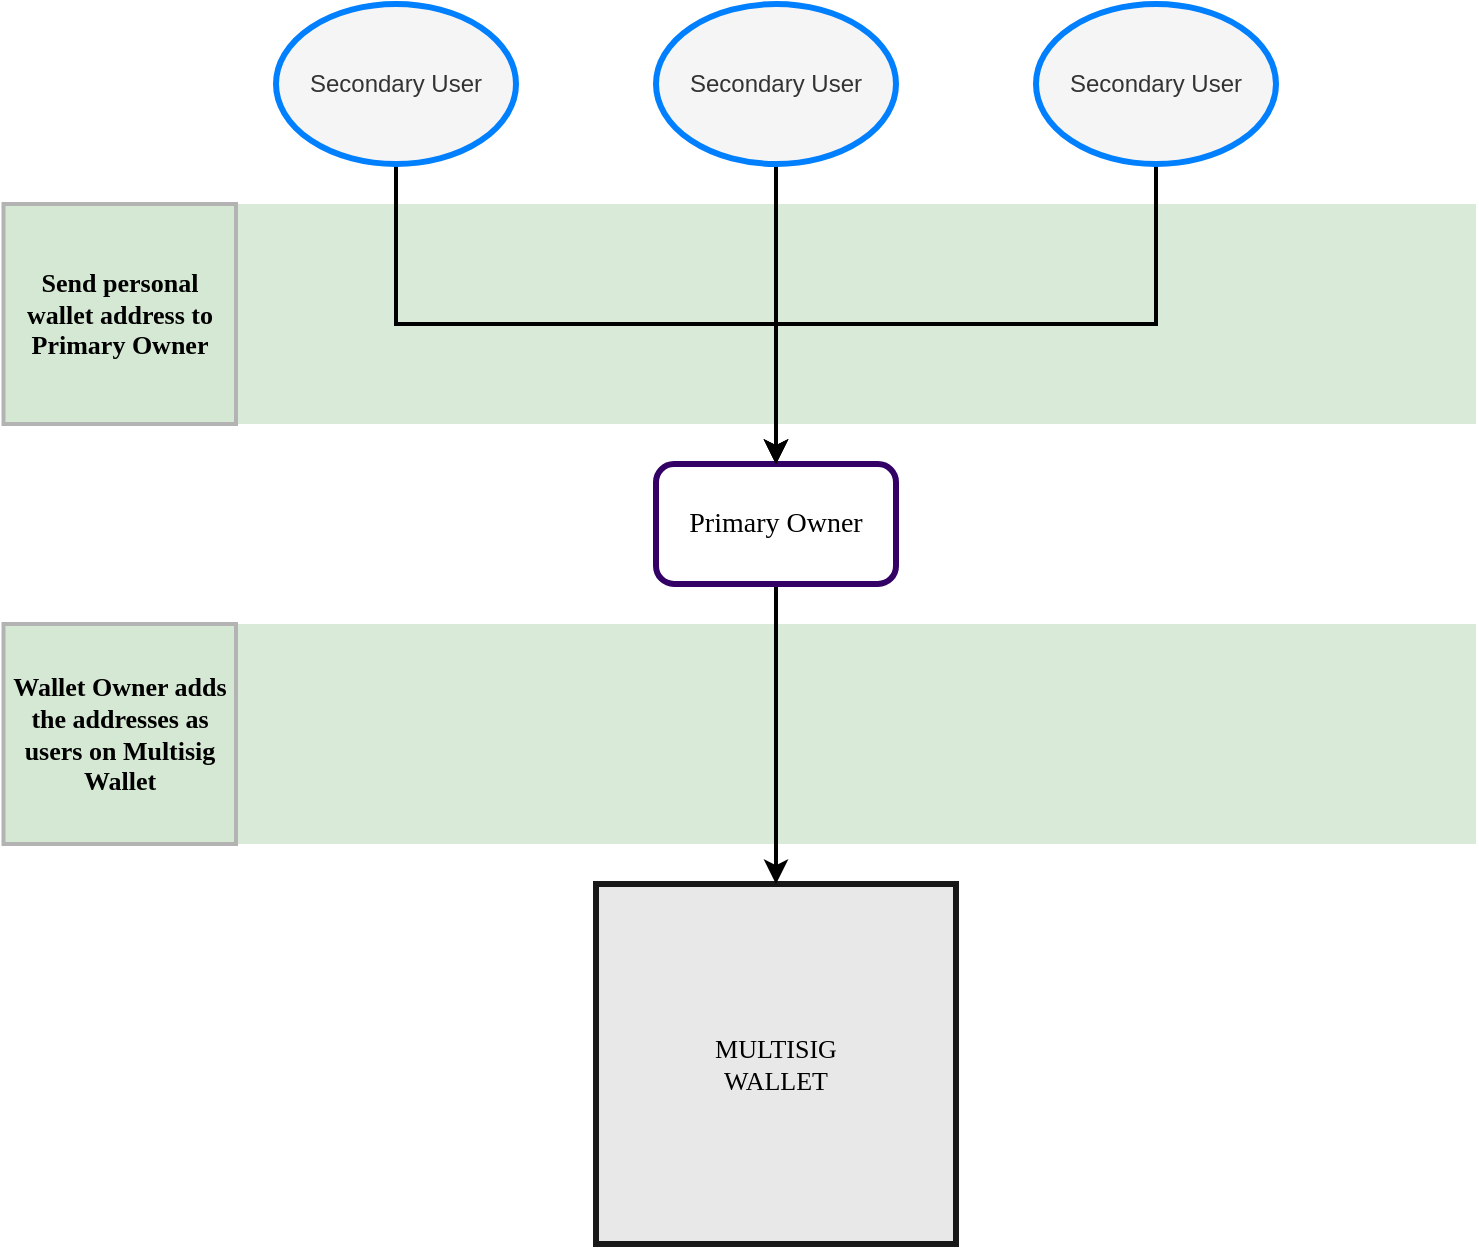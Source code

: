 <mxfile version="20.3.0" type="device"><diagram id="C5RBs43oDa-KdzZeNtuy" name="Page-1"><mxGraphModel dx="1102" dy="865" grid="1" gridSize="10" guides="1" tooltips="1" connect="1" arrows="1" fold="1" page="1" pageScale="1" pageWidth="827" pageHeight="1169" math="0" shadow="0"><root><mxCell id="WIyWlLk6GJQsqaUBKTNV-0"/><mxCell id="WIyWlLk6GJQsqaUBKTNV-1" parent="WIyWlLk6GJQsqaUBKTNV-0"/><mxCell id="v4qj_ih7GORODH2Ur-3q-21" value="" style="rounded=0;whiteSpace=wrap;html=1;glass=0;labelBackgroundColor=none;fillStyle=solid;strokeColor=none;strokeWidth=5;fillColor=#d5e8d4;perimeterSpacing=0;opacity=90;" vertex="1" parent="WIyWlLk6GJQsqaUBKTNV-1"><mxGeometry x="140" y="510" width="620" height="110" as="geometry"/></mxCell><mxCell id="v4qj_ih7GORODH2Ur-3q-11" value="" style="rounded=0;whiteSpace=wrap;html=1;glass=0;labelBackgroundColor=none;fillStyle=solid;strokeColor=none;strokeWidth=5;fillColor=#d5e8d4;perimeterSpacing=0;opacity=90;" vertex="1" parent="WIyWlLk6GJQsqaUBKTNV-1"><mxGeometry x="140" y="300" width="620" height="110" as="geometry"/></mxCell><mxCell id="v4qj_ih7GORODH2Ur-3q-23" style="edgeStyle=orthogonalEdgeStyle;rounded=0;orthogonalLoop=1;jettySize=auto;html=1;entryX=0.5;entryY=0;entryDx=0;entryDy=0;strokeWidth=2;fontFamily=Verdana;fontSize=13;" edge="1" parent="WIyWlLk6GJQsqaUBKTNV-1" source="v4qj_ih7GORODH2Ur-3q-0" target="v4qj_ih7GORODH2Ur-3q-20"><mxGeometry relative="1" as="geometry"/></mxCell><mxCell id="v4qj_ih7GORODH2Ur-3q-0" value="Primary Owner" style="rounded=1;whiteSpace=wrap;html=1;strokeColor=#330066;strokeWidth=3;fontFamily=Verdana;fontSize=14;" vertex="1" parent="WIyWlLk6GJQsqaUBKTNV-1"><mxGeometry x="350" y="430" width="120" height="60" as="geometry"/></mxCell><mxCell id="v4qj_ih7GORODH2Ur-3q-13" style="edgeStyle=orthogonalEdgeStyle;rounded=0;orthogonalLoop=1;jettySize=auto;html=1;entryX=0.5;entryY=0;entryDx=0;entryDy=0;strokeWidth=2;fontFamily=Verdana;" edge="1" parent="WIyWlLk6GJQsqaUBKTNV-1" source="v4qj_ih7GORODH2Ur-3q-1" target="v4qj_ih7GORODH2Ur-3q-0"><mxGeometry relative="1" as="geometry"><Array as="points"><mxPoint x="220" y="360"/><mxPoint x="410" y="360"/></Array></mxGeometry></mxCell><mxCell id="v4qj_ih7GORODH2Ur-3q-1" value="Secondary User" style="ellipse;whiteSpace=wrap;html=1;fillColor=#f5f5f5;fontColor=#333333;strokeColor=#007FFF;strokeWidth=3;" vertex="1" parent="WIyWlLk6GJQsqaUBKTNV-1"><mxGeometry x="160" y="200" width="120" height="80" as="geometry"/></mxCell><mxCell id="v4qj_ih7GORODH2Ur-3q-14" style="edgeStyle=orthogonalEdgeStyle;rounded=0;orthogonalLoop=1;jettySize=auto;html=1;entryX=0.5;entryY=0;entryDx=0;entryDy=0;strokeWidth=2;fontFamily=Verdana;" edge="1" parent="WIyWlLk6GJQsqaUBKTNV-1" source="v4qj_ih7GORODH2Ur-3q-2" target="v4qj_ih7GORODH2Ur-3q-0"><mxGeometry relative="1" as="geometry"/></mxCell><mxCell id="v4qj_ih7GORODH2Ur-3q-2" value="Secondary User" style="ellipse;whiteSpace=wrap;html=1;fillColor=#f5f5f5;fontColor=#333333;strokeColor=#007FFF;strokeWidth=3;" vertex="1" parent="WIyWlLk6GJQsqaUBKTNV-1"><mxGeometry x="350" y="200" width="120" height="80" as="geometry"/></mxCell><mxCell id="v4qj_ih7GORODH2Ur-3q-15" style="edgeStyle=orthogonalEdgeStyle;rounded=0;orthogonalLoop=1;jettySize=auto;html=1;strokeWidth=2;fontFamily=Verdana;" edge="1" parent="WIyWlLk6GJQsqaUBKTNV-1" source="v4qj_ih7GORODH2Ur-3q-3"><mxGeometry relative="1" as="geometry"><mxPoint x="410" y="430" as="targetPoint"/><Array as="points"><mxPoint x="600" y="360"/><mxPoint x="410" y="360"/></Array></mxGeometry></mxCell><mxCell id="v4qj_ih7GORODH2Ur-3q-3" value="Secondary User" style="ellipse;whiteSpace=wrap;html=1;fillColor=#f5f5f5;fontColor=#333333;strokeColor=#007FFF;strokeWidth=3;" vertex="1" parent="WIyWlLk6GJQsqaUBKTNV-1"><mxGeometry x="540" y="200" width="120" height="80" as="geometry"/></mxCell><mxCell id="v4qj_ih7GORODH2Ur-3q-12" value="Send personal wallet address to Primary Owner" style="text;html=1;strokeColor=#B3B3B3;fillColor=#d5e8d4;align=center;verticalAlign=middle;whiteSpace=wrap;rounded=0;glass=0;labelBackgroundColor=none;fillStyle=auto;strokeWidth=2;fontFamily=Verdana;spacingTop=0;spacing=2;fontSize=13;fontStyle=1;rotation=0;" vertex="1" parent="WIyWlLk6GJQsqaUBKTNV-1"><mxGeometry x="23.75" y="300" width="116.25" height="110" as="geometry"/></mxCell><mxCell id="v4qj_ih7GORODH2Ur-3q-20" value="MULTISIG &lt;br&gt;WALLET" style="whiteSpace=wrap;html=1;aspect=fixed;glass=0;labelBackgroundColor=none;fillStyle=solid;strokeColor=#000000;strokeWidth=3;fontFamily=Verdana;fontSize=13;fillColor=#E6E6E6;gradientColor=none;opacity=90;" vertex="1" parent="WIyWlLk6GJQsqaUBKTNV-1"><mxGeometry x="320" y="640" width="180" height="180" as="geometry"/></mxCell><mxCell id="v4qj_ih7GORODH2Ur-3q-22" value="Wallet Owner adds the addresses as users on Multisig Wallet" style="text;html=1;strokeColor=#B3B3B3;fillColor=#d5e8d4;align=center;verticalAlign=middle;whiteSpace=wrap;rounded=0;glass=0;labelBackgroundColor=none;fillStyle=auto;strokeWidth=2;fontFamily=Verdana;spacingTop=0;spacing=2;fontSize=13;fontStyle=1;rotation=0;" vertex="1" parent="WIyWlLk6GJQsqaUBKTNV-1"><mxGeometry x="23.75" y="510" width="116.25" height="110" as="geometry"/></mxCell></root></mxGraphModel></diagram></mxfile>